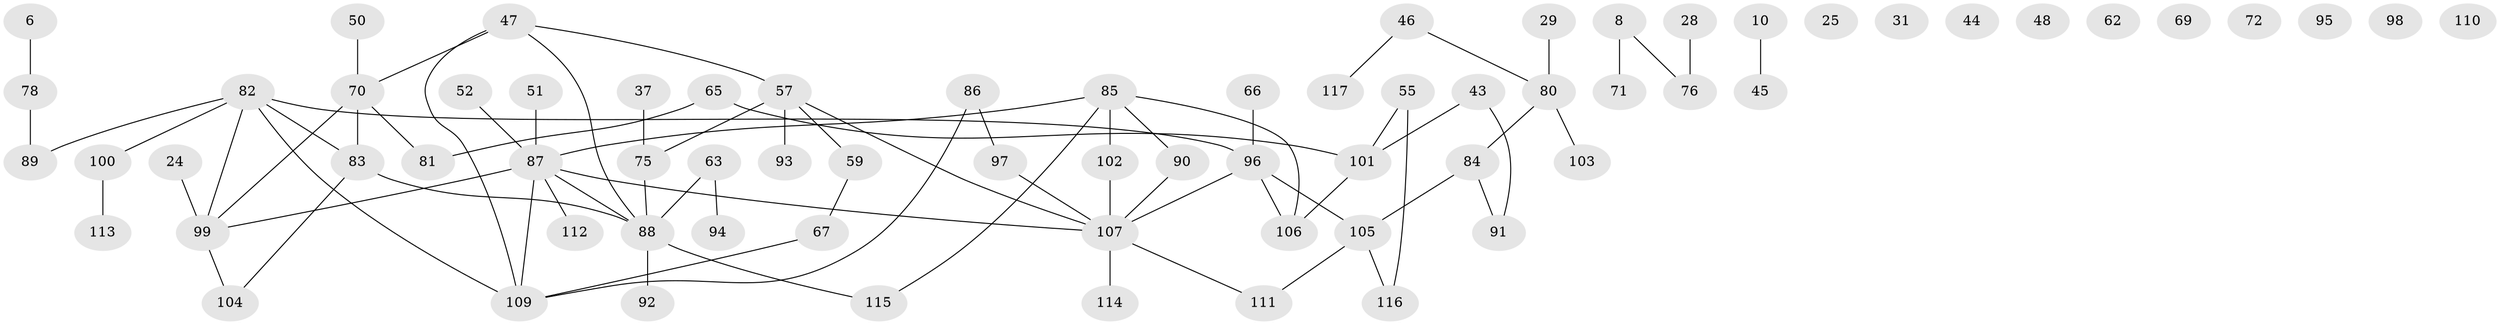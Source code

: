 // original degree distribution, {2: 0.358974358974359, 4: 0.1282051282051282, 3: 0.15384615384615385, 1: 0.21367521367521367, 6: 0.03418803418803419, 5: 0.02564102564102564, 0: 0.08547008547008547}
// Generated by graph-tools (version 1.1) at 2025/42/03/04/25 21:42:20]
// undirected, 70 vertices, 76 edges
graph export_dot {
graph [start="1"]
  node [color=gray90,style=filled];
  6;
  8;
  10;
  24;
  25;
  28;
  29;
  31;
  37;
  43;
  44;
  45;
  46;
  47 [super="+27+4"];
  48;
  50;
  51;
  52;
  55;
  57 [super="+21+54"];
  59;
  62;
  63 [super="+61"];
  65;
  66;
  67;
  69;
  70 [super="+32+26"];
  71;
  72;
  75 [super="+73"];
  76;
  78;
  80 [super="+3+34+20"];
  81;
  82 [super="+11+42"];
  83;
  84;
  85 [super="+15"];
  86;
  87 [super="+74+49"];
  88 [super="+12+56"];
  89;
  90;
  91;
  92;
  93;
  94;
  95;
  96 [super="+17"];
  97 [super="+39"];
  98;
  99 [super="+77"];
  100;
  101;
  102;
  103;
  104;
  105 [super="+40+64"];
  106 [super="+68"];
  107 [super="+23+13+58+19"];
  109 [super="+5+79+108"];
  110;
  111;
  112;
  113;
  114;
  115;
  116;
  117;
  6 -- 78;
  8 -- 71;
  8 -- 76;
  10 -- 45;
  24 -- 99;
  28 -- 76;
  29 -- 80;
  37 -- 75;
  43 -- 91;
  43 -- 101;
  46 -- 117;
  46 -- 80;
  47 -- 57;
  47 -- 70;
  47 -- 88;
  47 -- 109;
  50 -- 70;
  51 -- 87;
  52 -- 87;
  55 -- 101;
  55 -- 116;
  57 -- 59;
  57 -- 75 [weight=3];
  57 -- 107 [weight=2];
  57 -- 93;
  59 -- 67;
  63 -- 88 [weight=2];
  63 -- 94;
  65 -- 81;
  65 -- 101;
  66 -- 96;
  67 -- 109;
  70 -- 99;
  70 -- 81;
  70 -- 83;
  75 -- 88;
  78 -- 89;
  80 -- 103;
  80 -- 84;
  82 -- 89;
  82 -- 96;
  82 -- 100;
  82 -- 109;
  82 -- 83;
  82 -- 99;
  83 -- 104;
  83 -- 88;
  84 -- 91;
  84 -- 105;
  85 -- 90;
  85 -- 115;
  85 -- 102;
  85 -- 87;
  85 -- 106;
  86 -- 97;
  86 -- 109;
  87 -- 112;
  87 -- 88 [weight=2];
  87 -- 99;
  87 -- 107 [weight=2];
  87 -- 109 [weight=2];
  88 -- 92;
  88 -- 115;
  90 -- 107;
  96 -- 106;
  96 -- 105;
  96 -- 107;
  97 -- 107 [weight=2];
  99 -- 104;
  100 -- 113;
  101 -- 106;
  102 -- 107;
  105 -- 111;
  105 -- 116;
  107 -- 111;
  107 -- 114;
}
